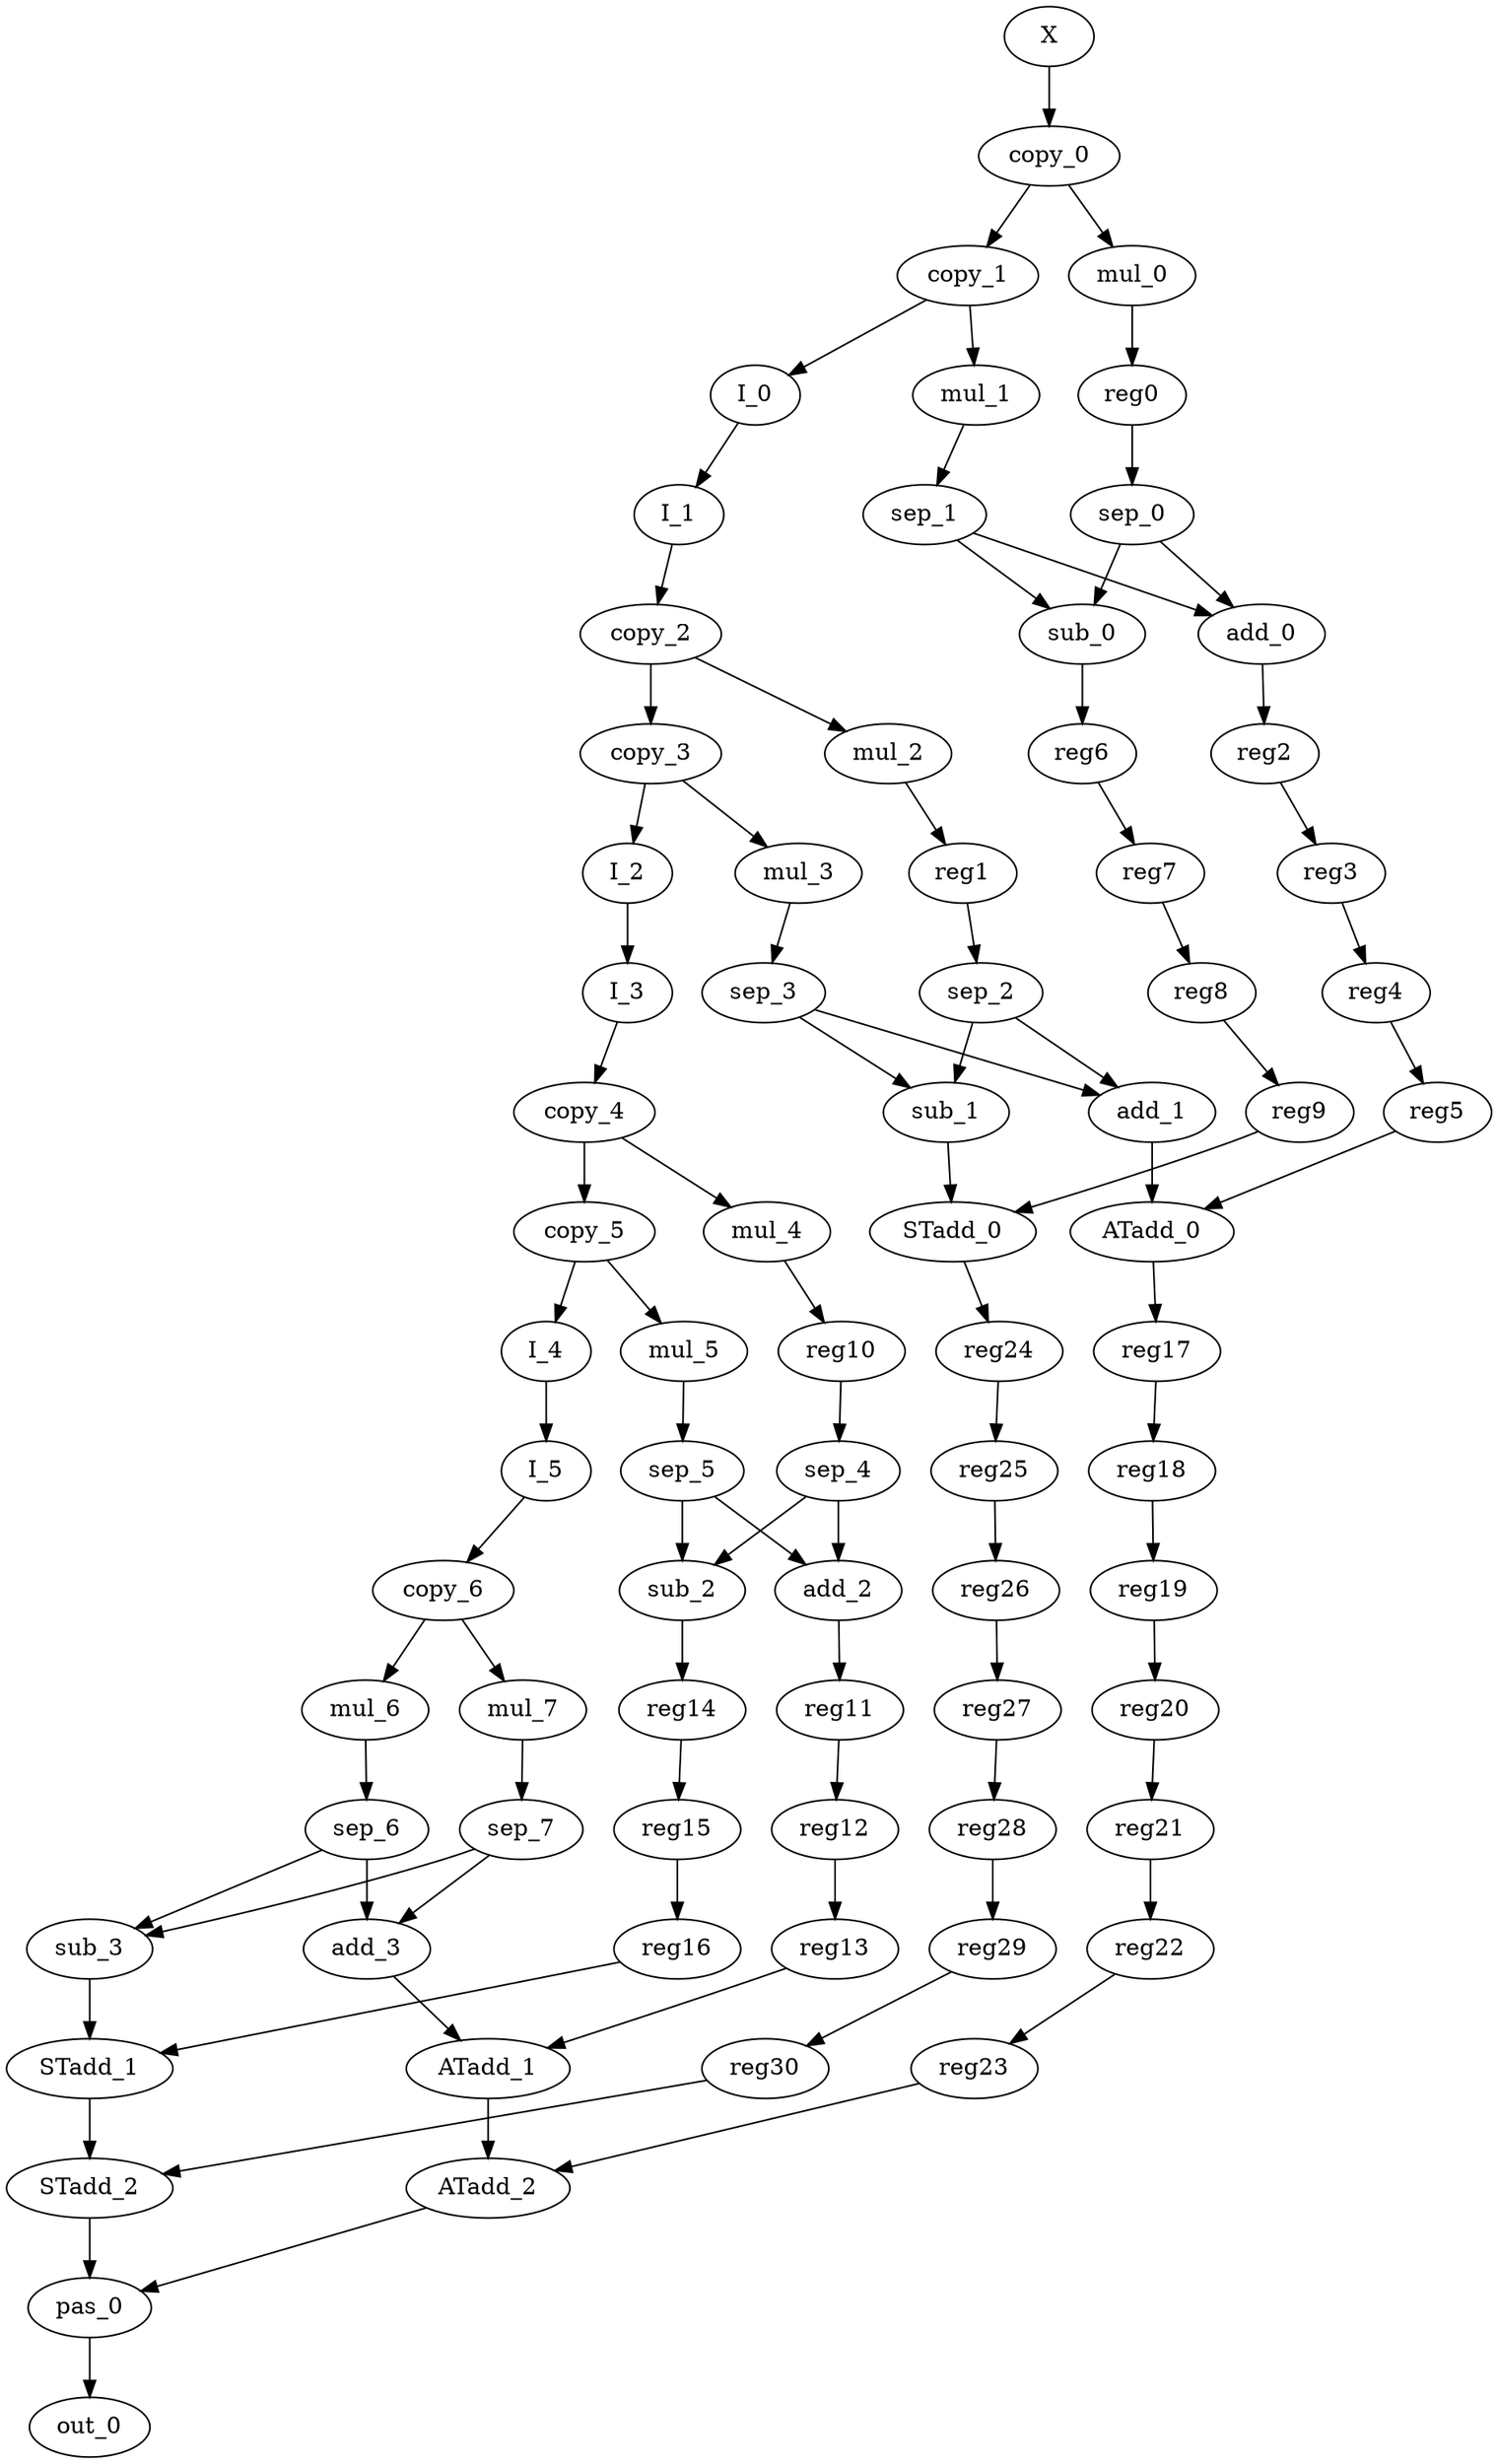 digraph G {
    sub_1;
    STadd_0;
    ATadd_2;
    pas_0;
    copy_2;
    copy_3;
    mul_2;
    mul_1;
    sep_1;
    sub_3;
    STadd_1;
    copy_6;
    mul_6;
    mul_7;
    add_1;
    ATadd_0;
    add_2;
    reg11;
    STadd_2;
    sep_6;
    add_3;
    ATadd_1;
    sep_3;
    sep_4;
    sub_2;
    sep_2;
    copy_5;
    mul_5;
    I_4;
    sep_0;
    add_0;
    sub_0;
    I_3;
    copy_4;
    sep_5;
    sep_7;
    reg24;
    I_0;
    I_1;
    copy_1;
    mul_0;
    reg0;
    I_2;
    reg17;
    reg2;
    I_5;
    out_0;
    copy_0;
    mul_3;
    mul_4;
    reg10;
    reg6;
    reg14;
    reg1;
    X;
    reg25;
    reg26;
    reg27;
    reg28;
    reg29;
    reg30;
    reg12;
    reg13;
    reg7;
    reg8;
    reg9;
    reg18;
    reg19;
    reg20;
    reg21;
    reg22;
    reg23;
    reg3;
    reg4;
    reg5;
    reg15;
    reg16;
    sub_1 -> STadd_0 [weight=0];
    STadd_0 -> reg24 [weight=0];
    ATadd_2 -> pas_0 [weight=0];
    pas_0 -> out_0 [weight=0];
    copy_2 -> copy_3 [weight=2];
    copy_2 -> mul_2 [weight=0];
    copy_3 -> mul_3 [weight=0];
    copy_3 -> I_2 [weight=0];
    mul_2 -> reg1 [weight=0];
    mul_1 -> sep_1 [weight=0];
    sep_1 -> add_0 [weight=0];
    sep_1 -> sub_0 [weight=0];
    sub_3 -> STadd_1 [weight=1];
    STadd_1 -> STadd_2 [weight=1];
    copy_6 -> mul_6 [weight=0];
    copy_6 -> mul_7 [weight=0];
    mul_6 -> sep_6 [weight=0];
    mul_7 -> sep_7 [weight=0];
    add_1 -> ATadd_0 [weight=2];
    ATadd_0 -> reg17 [weight=0];
    add_2 -> reg11 [weight=0];
    reg11 -> reg12 [weight=0];
    STadd_2 -> pas_0 [weight=1];
    sep_6 -> sub_3 [weight=0];
    sep_6 -> add_3 [weight=1];
    add_3 -> ATadd_1 [weight=0];
    ATadd_1 -> ATadd_2 [weight=3];
    sep_3 -> sub_1 [weight=0];
    sep_3 -> add_1 [weight=0];
    sep_4 -> add_2 [weight=1];
    sep_4 -> sub_2 [weight=0];
    sub_2 -> reg14 [weight=3];
    sep_2 -> add_1 [weight=0];
    sep_2 -> sub_1 [weight=0];
    copy_5 -> mul_5 [weight=0];
    copy_5 -> I_4 [weight=0];
    mul_5 -> sep_5 [weight=0];
    I_4 -> I_5 [weight=0];
    sep_0 -> add_0 [weight=0];
    sep_0 -> sub_0 [weight=0];
    add_0 -> reg2 [weight=0];
    sub_0 -> reg6 [weight=2];
    I_3 -> copy_4 [weight=0];
    copy_4 -> copy_5 [weight=3];
    copy_4 -> mul_4 [weight=0];
    sep_5 -> sub_2 [weight=0];
    sep_5 -> add_2 [weight=0];
    sep_7 -> sub_3 [weight=0];
    sep_7 -> add_3 [weight=0];
    reg24 -> reg25 [weight=0];
    I_0 -> I_1 [weight=0];
    I_1 -> copy_2 [weight=0];
    copy_1 -> mul_1 [weight=0];
    copy_1 -> I_0 [weight=0];
    mul_0 -> reg0 [weight=1];
    reg0 -> sep_0 [weight=4];
    I_2 -> I_3 [weight=0];
    reg17 -> reg18 [weight=0];
    reg2 -> reg3 [weight=0];
    I_5 -> copy_6 [weight=0];
    copy_0 -> copy_1 [weight=1];
    copy_0 -> mul_0 [weight=1];
    mul_3 -> sep_3 [weight=0];
    mul_4 -> reg10 [weight=0];
    reg10 -> sep_4 [weight=0];
    reg6 -> reg7 [weight=0];
    reg14 -> reg15 [weight=0];
    reg1 -> sep_2 [weight=0];
    X -> copy_0 [weight=1];
    reg25 -> reg26 [weight=0];
    reg26 -> reg27 [weight=0];
    reg27 -> reg28 [weight=0];
    reg28 -> reg29 [weight=0];
    reg29 -> reg30 [weight=0];
    reg30 -> STadd_2 [weight=0];
    reg12 -> reg13 [weight=0];
    reg13 -> ATadd_1 [weight=0];
    reg7 -> reg8 [weight=0];
    reg8 -> reg9 [weight=0];
    reg9 -> STadd_0 [weight=0];
    reg18 -> reg19 [weight=0];
    reg19 -> reg20 [weight=0];
    reg20 -> reg21 [weight=0];
    reg21 -> reg22 [weight=0];
    reg22 -> reg23 [weight=0];
    reg23 -> ATadd_2 [weight=0];
    reg3 -> reg4 [weight=0];
    reg4 -> reg5 [weight=0];
    reg5 -> ATadd_0 [weight=0];
    reg15 -> reg16 [weight=0];
    reg16 -> STadd_1 [weight=0];
}
